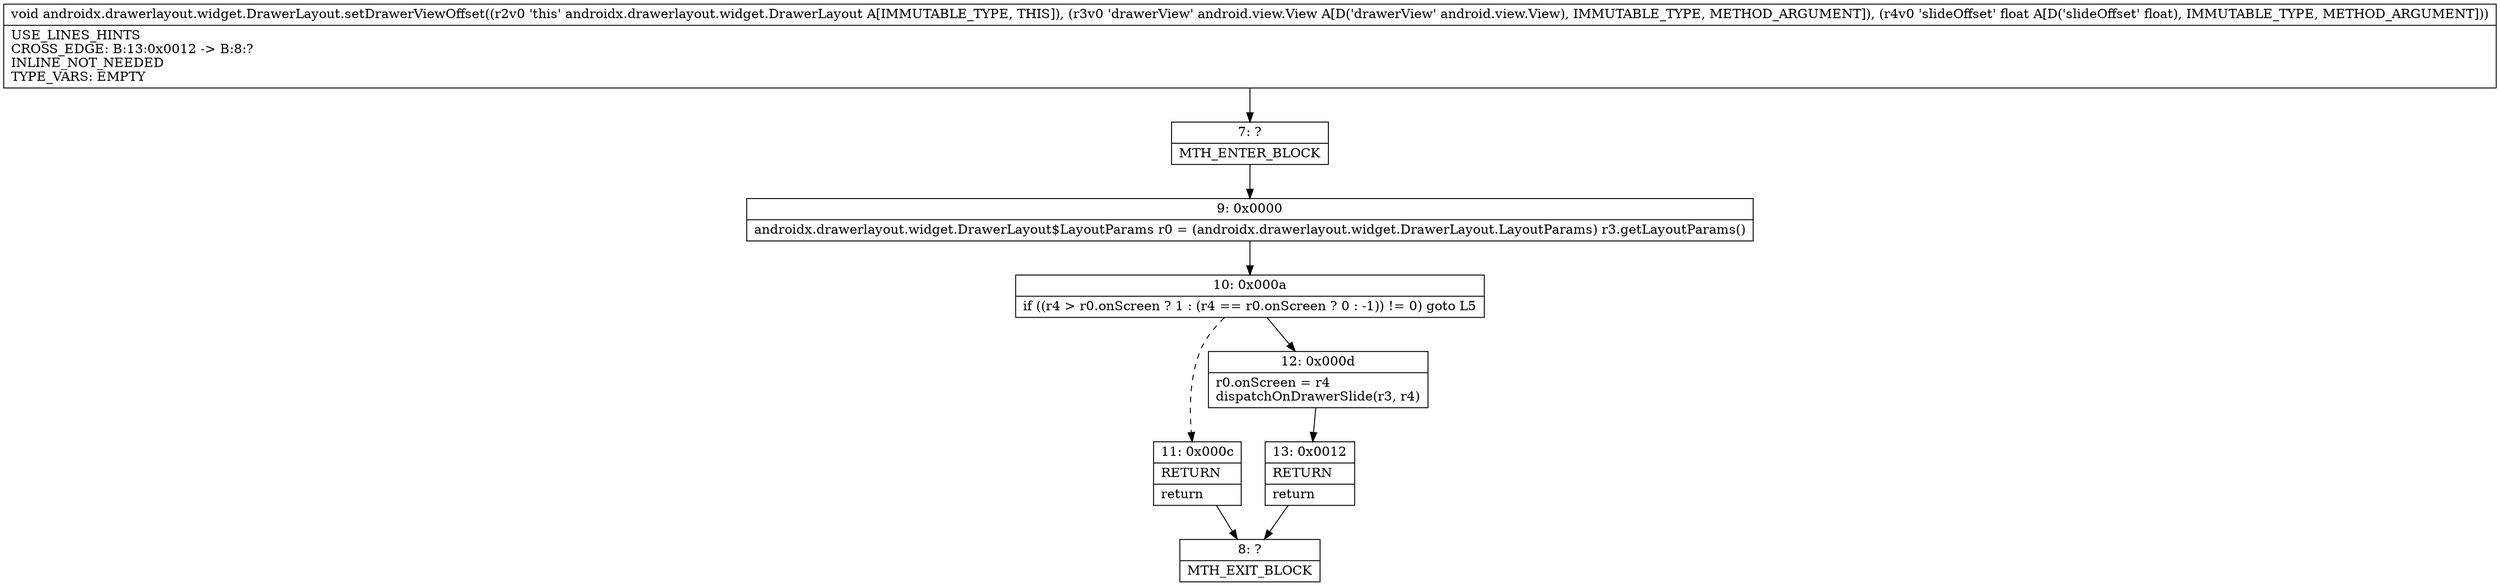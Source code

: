 digraph "CFG forandroidx.drawerlayout.widget.DrawerLayout.setDrawerViewOffset(Landroid\/view\/View;F)V" {
Node_7 [shape=record,label="{7\:\ ?|MTH_ENTER_BLOCK\l}"];
Node_9 [shape=record,label="{9\:\ 0x0000|androidx.drawerlayout.widget.DrawerLayout$LayoutParams r0 = (androidx.drawerlayout.widget.DrawerLayout.LayoutParams) r3.getLayoutParams()\l}"];
Node_10 [shape=record,label="{10\:\ 0x000a|if ((r4 \> r0.onScreen ? 1 : (r4 == r0.onScreen ? 0 : \-1)) != 0) goto L5\l}"];
Node_11 [shape=record,label="{11\:\ 0x000c|RETURN\l|return\l}"];
Node_8 [shape=record,label="{8\:\ ?|MTH_EXIT_BLOCK\l}"];
Node_12 [shape=record,label="{12\:\ 0x000d|r0.onScreen = r4\ldispatchOnDrawerSlide(r3, r4)\l}"];
Node_13 [shape=record,label="{13\:\ 0x0012|RETURN\l|return\l}"];
MethodNode[shape=record,label="{void androidx.drawerlayout.widget.DrawerLayout.setDrawerViewOffset((r2v0 'this' androidx.drawerlayout.widget.DrawerLayout A[IMMUTABLE_TYPE, THIS]), (r3v0 'drawerView' android.view.View A[D('drawerView' android.view.View), IMMUTABLE_TYPE, METHOD_ARGUMENT]), (r4v0 'slideOffset' float A[D('slideOffset' float), IMMUTABLE_TYPE, METHOD_ARGUMENT]))  | USE_LINES_HINTS\lCROSS_EDGE: B:13:0x0012 \-\> B:8:?\lINLINE_NOT_NEEDED\lTYPE_VARS: EMPTY\l}"];
MethodNode -> Node_7;Node_7 -> Node_9;
Node_9 -> Node_10;
Node_10 -> Node_11[style=dashed];
Node_10 -> Node_12;
Node_11 -> Node_8;
Node_12 -> Node_13;
Node_13 -> Node_8;
}

